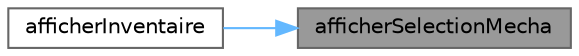 digraph "afficherSelectionMecha"
{
 // LATEX_PDF_SIZE
  bgcolor="transparent";
  edge [fontname=Helvetica,fontsize=10,labelfontname=Helvetica,labelfontsize=10];
  node [fontname=Helvetica,fontsize=10,shape=box,height=0.2,width=0.4];
  rankdir="RL";
  Node1 [id="Node000001",label="afficherSelectionMecha",height=0.2,width=0.4,color="gray40", fillcolor="grey60", style="filled", fontcolor="black",tooltip="Affiche l'écran de sélection d'un Mécha pour utiliser un objet."];
  Node1 -> Node2 [id="edge1_Node000001_Node000002",dir="back",color="steelblue1",style="solid",tooltip=" "];
  Node2 [id="Node000002",label="afficherInventaire",height=0.2,width=0.4,color="grey40", fillcolor="white", style="filled",URL="$affichage_8c.html#a17c5a7569d3f699b38d5124f198e916a",tooltip="Affiche l'inventaire du joueur et permet d'utiliser certains objets."];
}
